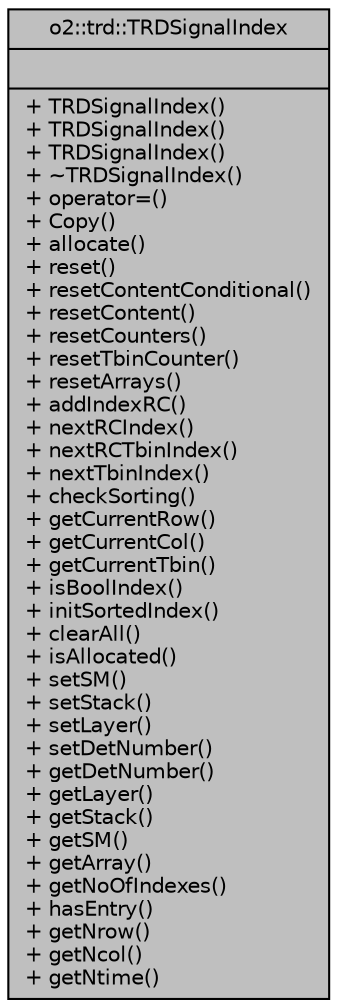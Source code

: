 digraph "o2::trd::TRDSignalIndex"
{
 // INTERACTIVE_SVG=YES
  bgcolor="transparent";
  edge [fontname="Helvetica",fontsize="10",labelfontname="Helvetica",labelfontsize="10"];
  node [fontname="Helvetica",fontsize="10",shape=record];
  Node1 [label="{o2::trd::TRDSignalIndex\n||+ TRDSignalIndex()\l+ TRDSignalIndex()\l+ TRDSignalIndex()\l+ ~TRDSignalIndex()\l+ operator=()\l+ Copy()\l+ allocate()\l+ reset()\l+ resetContentConditional()\l+ resetContent()\l+ resetCounters()\l+ resetTbinCounter()\l+ resetArrays()\l+ addIndexRC()\l+ nextRCIndex()\l+ nextRCTbinIndex()\l+ nextTbinIndex()\l+ checkSorting()\l+ getCurrentRow()\l+ getCurrentCol()\l+ getCurrentTbin()\l+ isBoolIndex()\l+ initSortedIndex()\l+ clearAll()\l+ isAllocated()\l+ setSM()\l+ setStack()\l+ setLayer()\l+ setDetNumber()\l+ getDetNumber()\l+ getLayer()\l+ getStack()\l+ getSM()\l+ getArray()\l+ getNoOfIndexes()\l+ hasEntry()\l+ getNrow()\l+ getNcol()\l+ getNtime()\l}",height=0.2,width=0.4,color="black", fillcolor="grey75", style="filled" fontcolor="black"];
}

